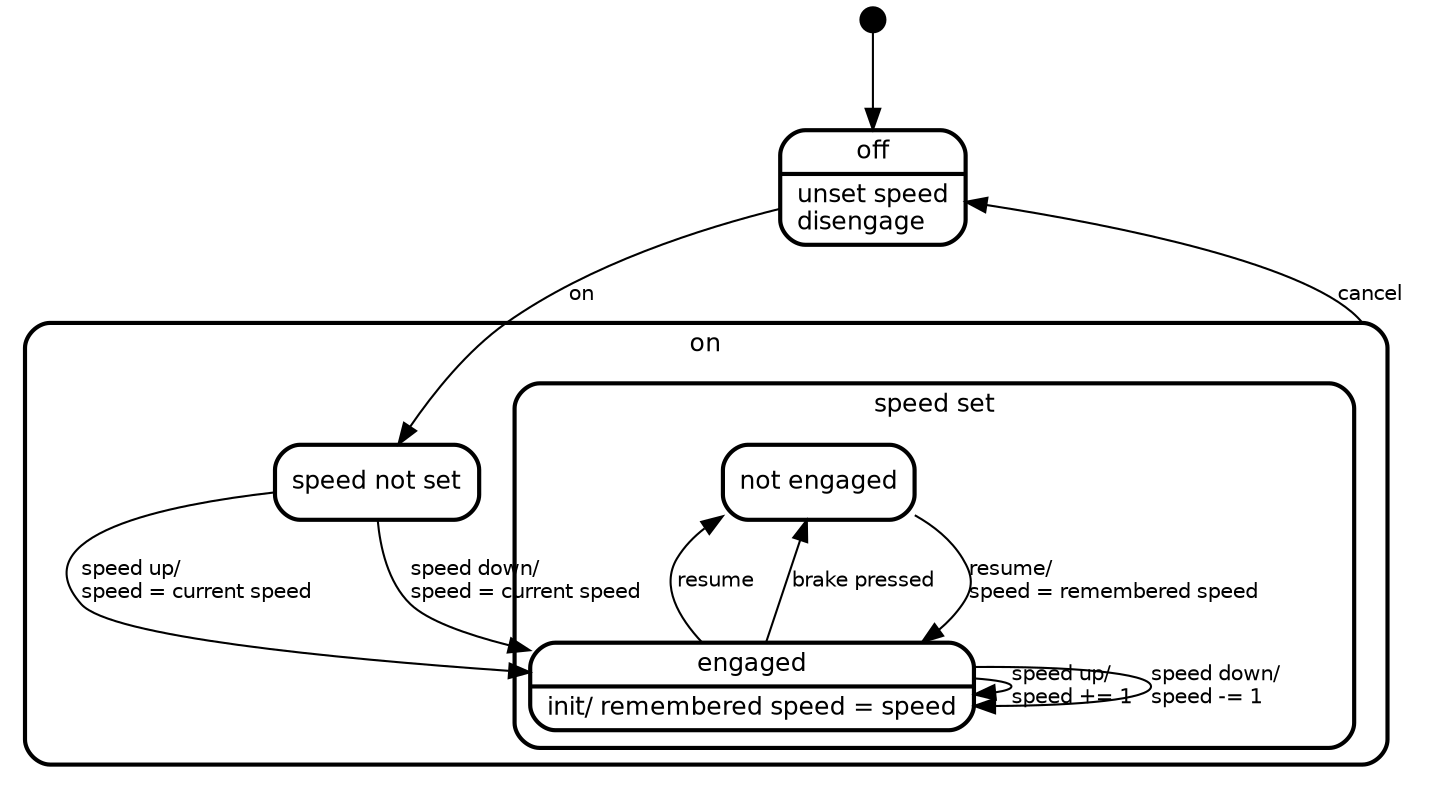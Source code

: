 /*
 * Generated by state machine cat v1.0.1
 * https://gitlab.com/sverweij/state-machine-cat
 */
graph "state transitions" {
    splines=true ordering=out compound=true overlap=scale K=0.9 epsilon=0.9
    fontname="Helvetica" fontsize=12 penwidth=2.0
    node [shape=Mrecord style=filled fillcolor=white fontname=Helvetica fontsize=12 penwidth=2.0]
    edge [fontname=Helvetica fontsize=10 arrowhead=normal dir=forward]

    "initial" [shape=circle style=filled fillcolor=black fixedsize=true height=0.15 label=""]
    "off" [label="{off|unset speed\ldisengage\l}"]
    subgraph "cluster_on" {
        label="on" style=rounded penwidth=2.0
        "on" [shape=point style=invis margin=0 width=0 height=0]
        "speed not set" [label="{speed not set}"]
        subgraph "cluster_speed set" {
            label="speed set" style=rounded penwidth=2.0
            "speed set" [shape=point style=invis margin=0 width=0 height=0]
            "not engaged" [label="{not engaged}"]
            "engaged" [label="{engaged|init/ remembered speed = speed\l}"]

        }
    }

    "initial" -- "off" [label=" "]
    "off" -- "speed not set" [label="on   \l"]
    "on" -- "off" [label="cancel   \l" ltail="cluster_on"]
    "speed not set" -- "engaged" [label="speed up/   \lspeed = current speed   \l"]
    "speed not set" -- "engaged" [label="speed down/   \lspeed = current speed   \l"]
    "engaged" -- "not engaged" [label="resume   \l"]
    "engaged" -- "engaged" [label="speed up/   \lspeed += 1   \l"]
    "engaged" -- "engaged" [label="speed down/   \lspeed -= 1   \l"]
    "engaged" -- "not engaged" [label="brake pressed   \l"]
    "not engaged" -- "engaged" [label="resume/   \lspeed = remembered speed   \l"]
}
